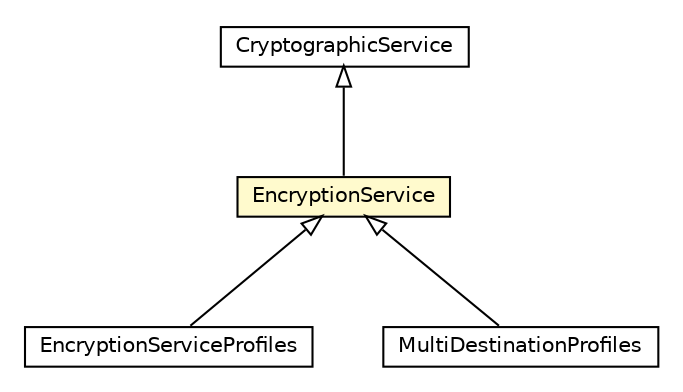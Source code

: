 #!/usr/local/bin/dot
#
# Class diagram 
# Generated by UMLGraph version R5_6-24-gf6e263 (http://www.umlgraph.org/)
#

digraph G {
	edge [fontname="Helvetica",fontsize=10,labelfontname="Helvetica",labelfontsize=10];
	node [fontname="Helvetica",fontsize=10,shape=plaintext];
	nodesep=0.25;
	ranksep=0.5;
	// org.universAAL.ontology.cryptographic.EncryptionService
	c3828136 [label=<<table title="org.universAAL.ontology.cryptographic.EncryptionService" border="0" cellborder="1" cellspacing="0" cellpadding="2" port="p" bgcolor="lemonChiffon" href="./EncryptionService.html">
		<tr><td><table border="0" cellspacing="0" cellpadding="1">
<tr><td align="center" balign="center"> EncryptionService </td></tr>
		</table></td></tr>
		</table>>, URL="./EncryptionService.html", fontname="Helvetica", fontcolor="black", fontsize=10.0];
	// org.universAAL.ontology.cryptographic.CryptographicService
	c3828156 [label=<<table title="org.universAAL.ontology.cryptographic.CryptographicService" border="0" cellborder="1" cellspacing="0" cellpadding="2" port="p" href="./CryptographicService.html">
		<tr><td><table border="0" cellspacing="0" cellpadding="1">
<tr><td align="center" balign="center"> CryptographicService </td></tr>
		</table></td></tr>
		</table>>, URL="./CryptographicService.html", fontname="Helvetica", fontcolor="black", fontsize=10.0];
	// org.universAAL.security.cryptographic.services.EncryptionServiceProfiles
	c3828969 [label=<<table title="org.universAAL.security.cryptographic.services.EncryptionServiceProfiles" border="0" cellborder="1" cellspacing="0" cellpadding="2" port="p" href="../../security/cryptographic/services/EncryptionServiceProfiles.html">
		<tr><td><table border="0" cellspacing="0" cellpadding="1">
<tr><td align="center" balign="center"> EncryptionServiceProfiles </td></tr>
		</table></td></tr>
		</table>>, URL="../../security/cryptographic/services/EncryptionServiceProfiles.html", fontname="Helvetica", fontcolor="black", fontsize=10.0];
	// org.universAAL.security.cryptographic.services.MultiDestinationProfiles
	c3828972 [label=<<table title="org.universAAL.security.cryptographic.services.MultiDestinationProfiles" border="0" cellborder="1" cellspacing="0" cellpadding="2" port="p" href="../../security/cryptographic/services/MultiDestinationProfiles.html">
		<tr><td><table border="0" cellspacing="0" cellpadding="1">
<tr><td align="center" balign="center"> MultiDestinationProfiles </td></tr>
		</table></td></tr>
		</table>>, URL="../../security/cryptographic/services/MultiDestinationProfiles.html", fontname="Helvetica", fontcolor="black", fontsize=10.0];
	//org.universAAL.ontology.cryptographic.EncryptionService extends org.universAAL.ontology.cryptographic.CryptographicService
	c3828156:p -> c3828136:p [dir=back,arrowtail=empty];
	//org.universAAL.security.cryptographic.services.EncryptionServiceProfiles extends org.universAAL.ontology.cryptographic.EncryptionService
	c3828136:p -> c3828969:p [dir=back,arrowtail=empty];
	//org.universAAL.security.cryptographic.services.MultiDestinationProfiles extends org.universAAL.ontology.cryptographic.EncryptionService
	c3828136:p -> c3828972:p [dir=back,arrowtail=empty];
}


